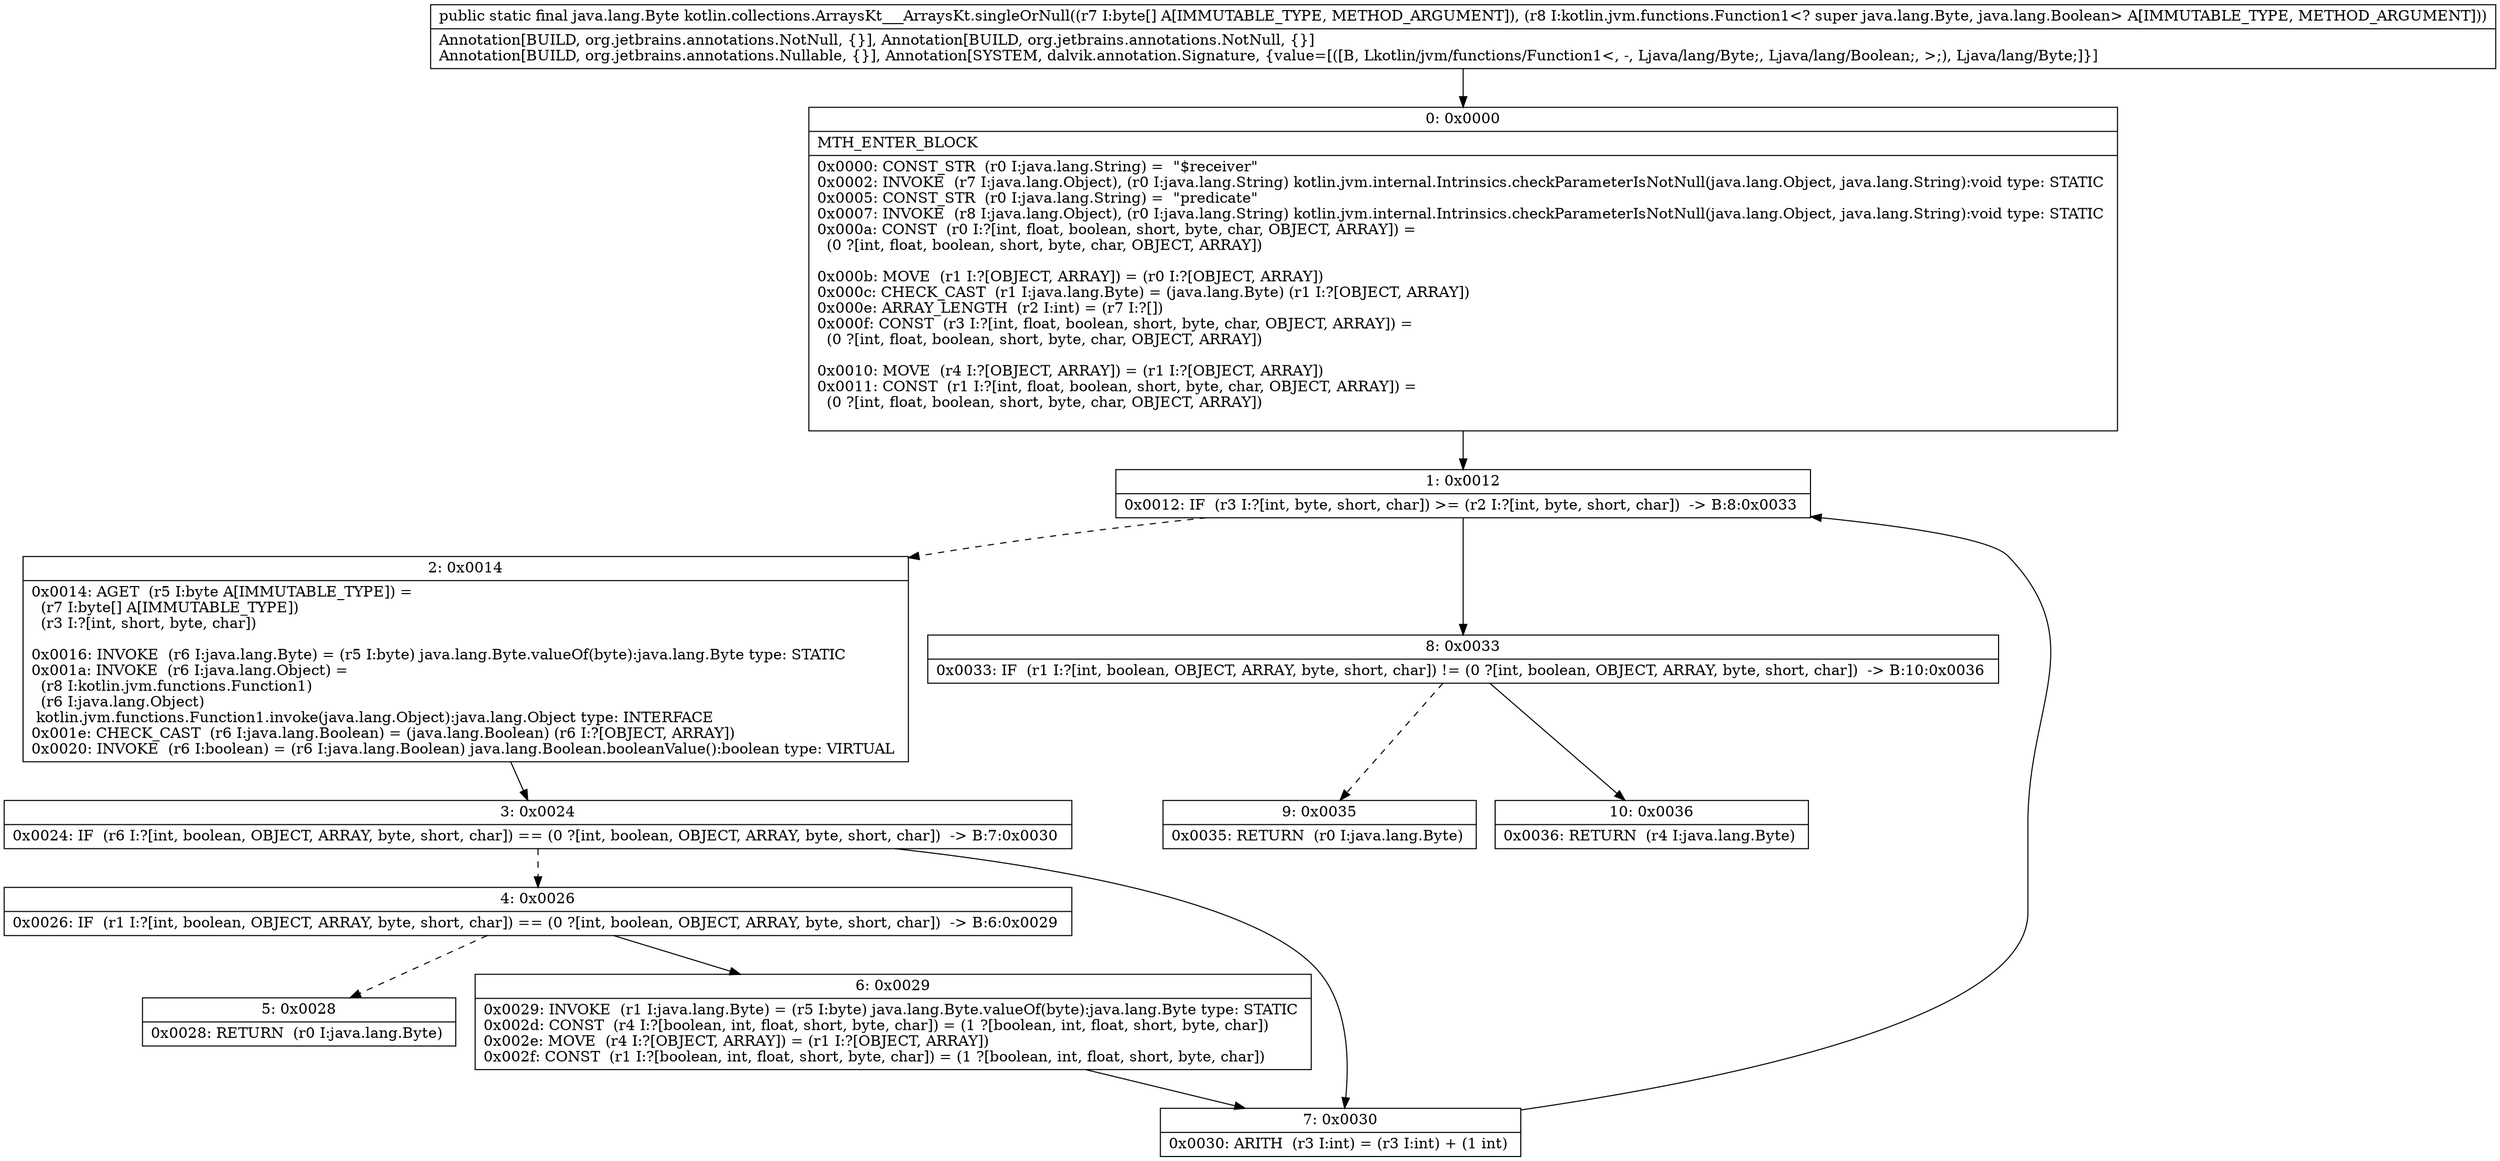 digraph "CFG forkotlin.collections.ArraysKt___ArraysKt.singleOrNull([BLkotlin\/jvm\/functions\/Function1;)Ljava\/lang\/Byte;" {
Node_0 [shape=record,label="{0\:\ 0x0000|MTH_ENTER_BLOCK\l|0x0000: CONST_STR  (r0 I:java.lang.String) =  \"$receiver\" \l0x0002: INVOKE  (r7 I:java.lang.Object), (r0 I:java.lang.String) kotlin.jvm.internal.Intrinsics.checkParameterIsNotNull(java.lang.Object, java.lang.String):void type: STATIC \l0x0005: CONST_STR  (r0 I:java.lang.String) =  \"predicate\" \l0x0007: INVOKE  (r8 I:java.lang.Object), (r0 I:java.lang.String) kotlin.jvm.internal.Intrinsics.checkParameterIsNotNull(java.lang.Object, java.lang.String):void type: STATIC \l0x000a: CONST  (r0 I:?[int, float, boolean, short, byte, char, OBJECT, ARRAY]) = \l  (0 ?[int, float, boolean, short, byte, char, OBJECT, ARRAY])\l \l0x000b: MOVE  (r1 I:?[OBJECT, ARRAY]) = (r0 I:?[OBJECT, ARRAY]) \l0x000c: CHECK_CAST  (r1 I:java.lang.Byte) = (java.lang.Byte) (r1 I:?[OBJECT, ARRAY]) \l0x000e: ARRAY_LENGTH  (r2 I:int) = (r7 I:?[]) \l0x000f: CONST  (r3 I:?[int, float, boolean, short, byte, char, OBJECT, ARRAY]) = \l  (0 ?[int, float, boolean, short, byte, char, OBJECT, ARRAY])\l \l0x0010: MOVE  (r4 I:?[OBJECT, ARRAY]) = (r1 I:?[OBJECT, ARRAY]) \l0x0011: CONST  (r1 I:?[int, float, boolean, short, byte, char, OBJECT, ARRAY]) = \l  (0 ?[int, float, boolean, short, byte, char, OBJECT, ARRAY])\l \l}"];
Node_1 [shape=record,label="{1\:\ 0x0012|0x0012: IF  (r3 I:?[int, byte, short, char]) \>= (r2 I:?[int, byte, short, char])  \-\> B:8:0x0033 \l}"];
Node_2 [shape=record,label="{2\:\ 0x0014|0x0014: AGET  (r5 I:byte A[IMMUTABLE_TYPE]) = \l  (r7 I:byte[] A[IMMUTABLE_TYPE])\l  (r3 I:?[int, short, byte, char])\l \l0x0016: INVOKE  (r6 I:java.lang.Byte) = (r5 I:byte) java.lang.Byte.valueOf(byte):java.lang.Byte type: STATIC \l0x001a: INVOKE  (r6 I:java.lang.Object) = \l  (r8 I:kotlin.jvm.functions.Function1)\l  (r6 I:java.lang.Object)\l kotlin.jvm.functions.Function1.invoke(java.lang.Object):java.lang.Object type: INTERFACE \l0x001e: CHECK_CAST  (r6 I:java.lang.Boolean) = (java.lang.Boolean) (r6 I:?[OBJECT, ARRAY]) \l0x0020: INVOKE  (r6 I:boolean) = (r6 I:java.lang.Boolean) java.lang.Boolean.booleanValue():boolean type: VIRTUAL \l}"];
Node_3 [shape=record,label="{3\:\ 0x0024|0x0024: IF  (r6 I:?[int, boolean, OBJECT, ARRAY, byte, short, char]) == (0 ?[int, boolean, OBJECT, ARRAY, byte, short, char])  \-\> B:7:0x0030 \l}"];
Node_4 [shape=record,label="{4\:\ 0x0026|0x0026: IF  (r1 I:?[int, boolean, OBJECT, ARRAY, byte, short, char]) == (0 ?[int, boolean, OBJECT, ARRAY, byte, short, char])  \-\> B:6:0x0029 \l}"];
Node_5 [shape=record,label="{5\:\ 0x0028|0x0028: RETURN  (r0 I:java.lang.Byte) \l}"];
Node_6 [shape=record,label="{6\:\ 0x0029|0x0029: INVOKE  (r1 I:java.lang.Byte) = (r5 I:byte) java.lang.Byte.valueOf(byte):java.lang.Byte type: STATIC \l0x002d: CONST  (r4 I:?[boolean, int, float, short, byte, char]) = (1 ?[boolean, int, float, short, byte, char]) \l0x002e: MOVE  (r4 I:?[OBJECT, ARRAY]) = (r1 I:?[OBJECT, ARRAY]) \l0x002f: CONST  (r1 I:?[boolean, int, float, short, byte, char]) = (1 ?[boolean, int, float, short, byte, char]) \l}"];
Node_7 [shape=record,label="{7\:\ 0x0030|0x0030: ARITH  (r3 I:int) = (r3 I:int) + (1 int) \l}"];
Node_8 [shape=record,label="{8\:\ 0x0033|0x0033: IF  (r1 I:?[int, boolean, OBJECT, ARRAY, byte, short, char]) != (0 ?[int, boolean, OBJECT, ARRAY, byte, short, char])  \-\> B:10:0x0036 \l}"];
Node_9 [shape=record,label="{9\:\ 0x0035|0x0035: RETURN  (r0 I:java.lang.Byte) \l}"];
Node_10 [shape=record,label="{10\:\ 0x0036|0x0036: RETURN  (r4 I:java.lang.Byte) \l}"];
MethodNode[shape=record,label="{public static final java.lang.Byte kotlin.collections.ArraysKt___ArraysKt.singleOrNull((r7 I:byte[] A[IMMUTABLE_TYPE, METHOD_ARGUMENT]), (r8 I:kotlin.jvm.functions.Function1\<? super java.lang.Byte, java.lang.Boolean\> A[IMMUTABLE_TYPE, METHOD_ARGUMENT]))  | Annotation[BUILD, org.jetbrains.annotations.NotNull, \{\}], Annotation[BUILD, org.jetbrains.annotations.NotNull, \{\}]\lAnnotation[BUILD, org.jetbrains.annotations.Nullable, \{\}], Annotation[SYSTEM, dalvik.annotation.Signature, \{value=[([B, Lkotlin\/jvm\/functions\/Function1\<, \-, Ljava\/lang\/Byte;, Ljava\/lang\/Boolean;, \>;), Ljava\/lang\/Byte;]\}]\l}"];
MethodNode -> Node_0;
Node_0 -> Node_1;
Node_1 -> Node_2[style=dashed];
Node_1 -> Node_8;
Node_2 -> Node_3;
Node_3 -> Node_4[style=dashed];
Node_3 -> Node_7;
Node_4 -> Node_5[style=dashed];
Node_4 -> Node_6;
Node_6 -> Node_7;
Node_7 -> Node_1;
Node_8 -> Node_9[style=dashed];
Node_8 -> Node_10;
}

